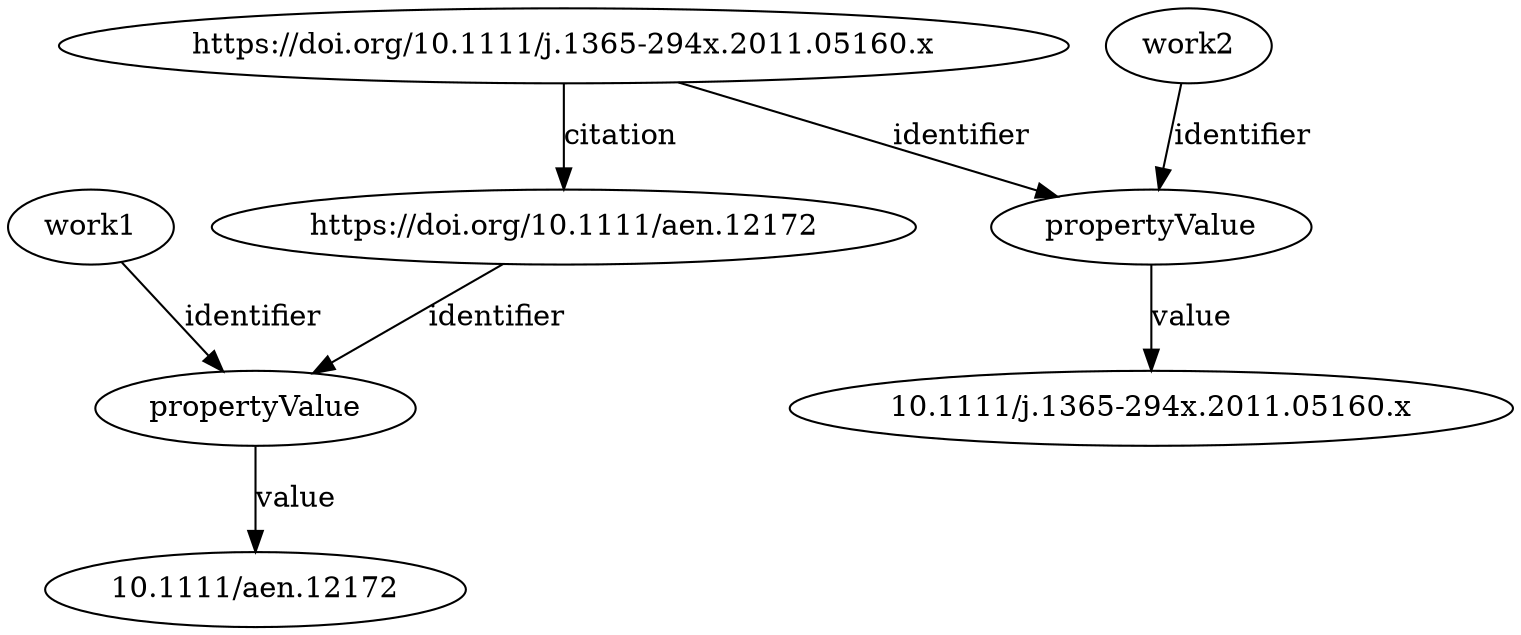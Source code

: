 digraph G {

	propertyValue1 [label="propertyValue"] ;
	propertyValue2 [label="propertyValue"] ;

 work1 -> propertyValue1 [label="identifier"];
 propertyValue1 -> "10.1111/aen.12172" [label="value"];
 

 /*crossref_work1 -> "https://doi.org/10.1111/aen.12172" [label="@id"];
 crossref_work1 -> propertyValue1 [label="identifier"];*/
 "https://doi.org/10.1111/aen.12172" -> propertyValue1 [label="identifier"];
 
 propertyValue2 -> "10.1111/j.1365-294x.2011.05160.x" [label="value"];
 work2 -> propertyValue2 [label="identifier"];
 
/* crossref_work2 -> "https://doi.org/10.1111/j.1365-294x.2011.05160.x" [label="@id"];
 crossref_work2 -> propertyValue2 [label="identifier"];*/
 "https://doi.org/10.1111/j.1365-294x.2011.05160.x" -> propertyValue2 [label="identifier"];
 
 "https://doi.org/10.1111/j.1365-294x.2011.05160.x" -> "https://doi.org/10.1111/aen.12172" [label="citation"];
 
 
 /*
 propertyValue1 -> "doi" [label="propertyID"];
 propertyValue2 -> "doi" [label="propertyID"];
 */
 


}
